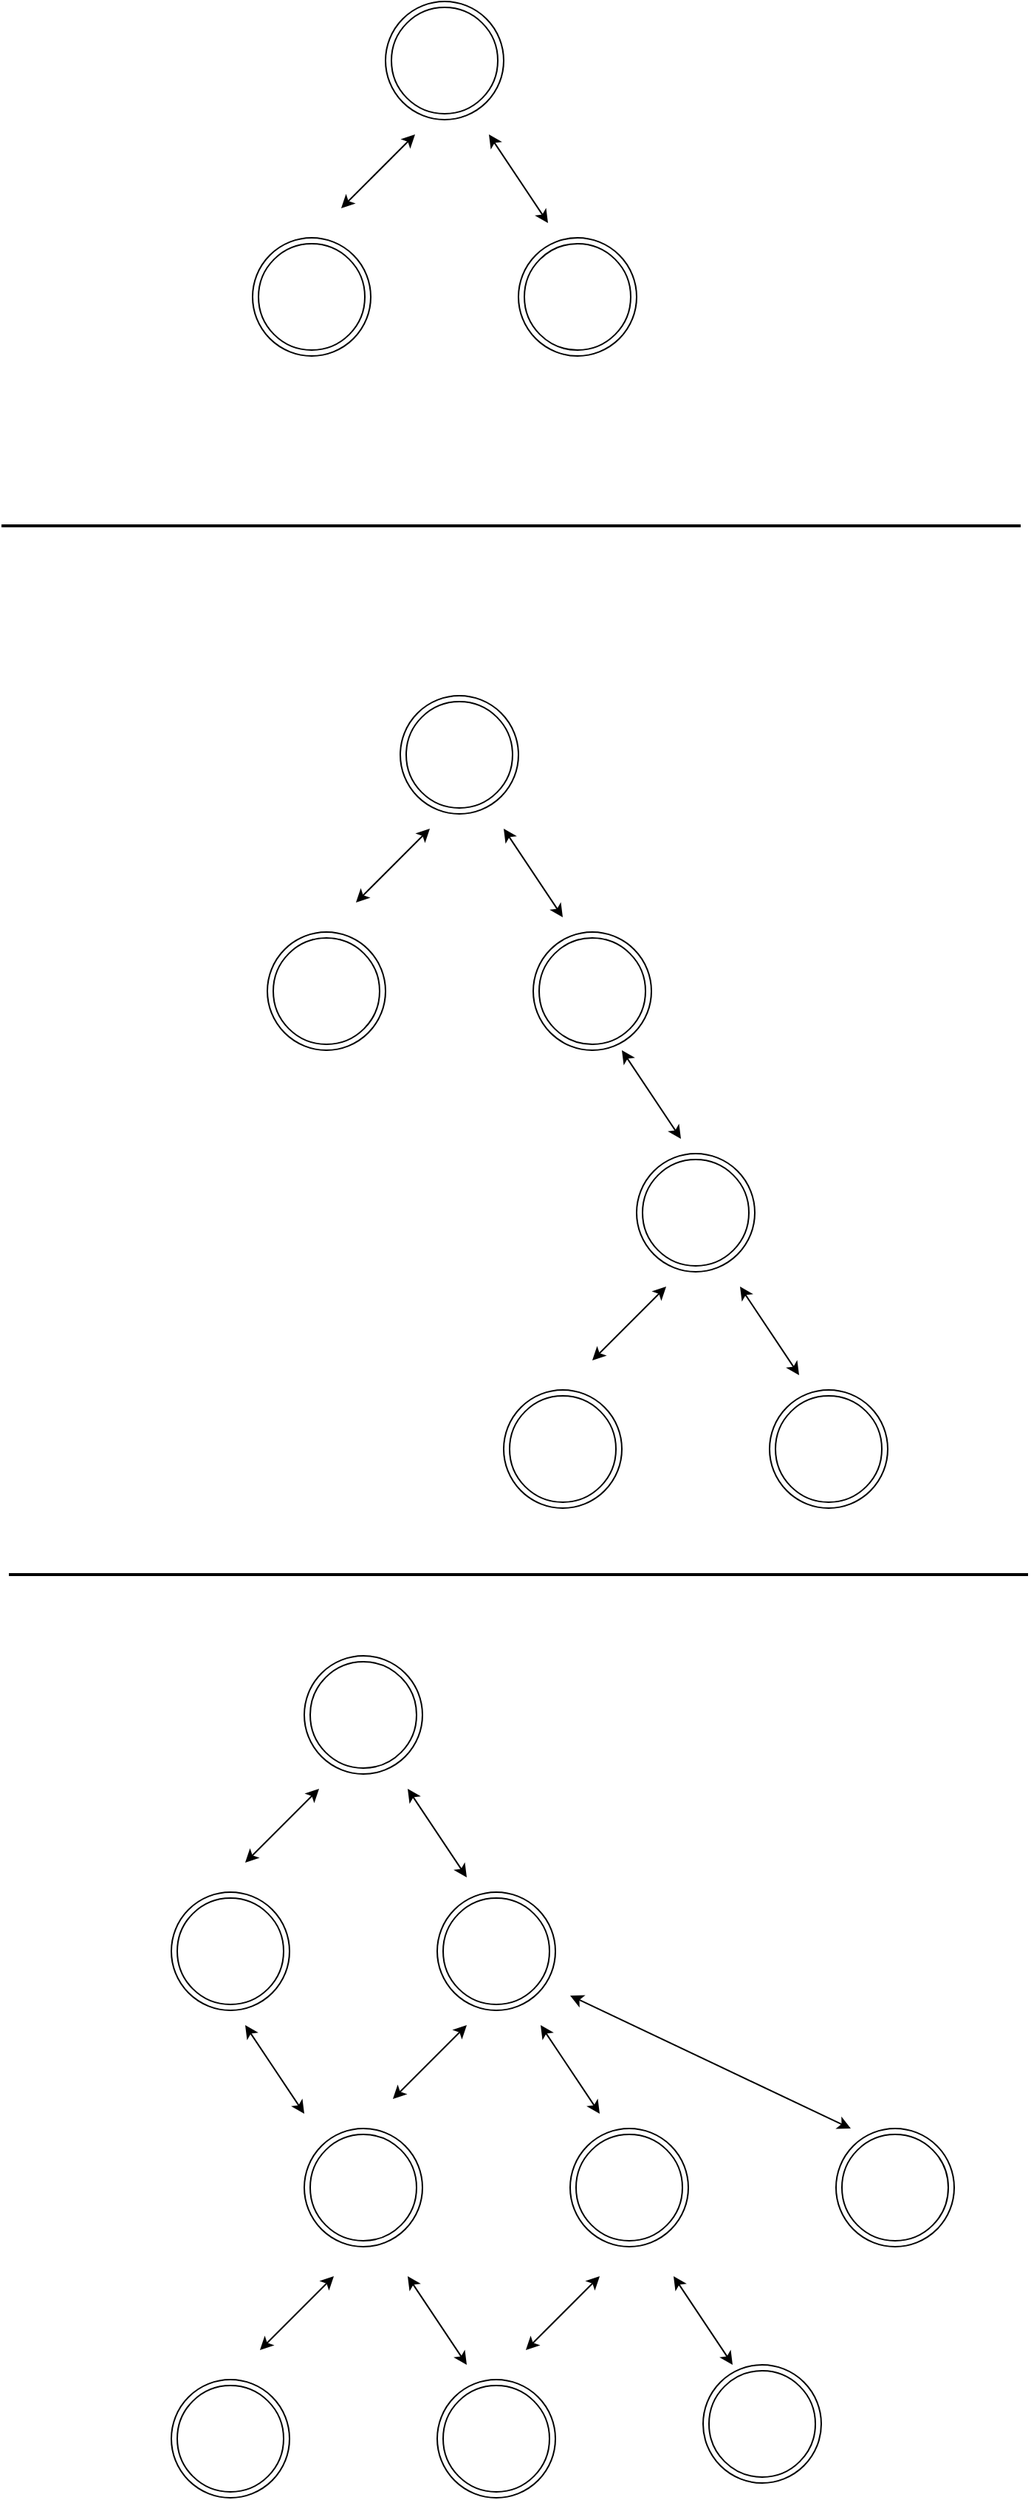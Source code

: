 <mxfile version="13.8.0" type="github"><diagram id="w1ny_MxWfaMJ6_-nbaYE" name="Page-1"><mxGraphModel dx="1422" dy="872" grid="1" gridSize="10" guides="1" tooltips="1" connect="1" arrows="1" fold="1" page="1" pageScale="1" pageWidth="850" pageHeight="1100" math="0" shadow="0"><root><mxCell id="0"/><mxCell id="1" parent="0"/><mxCell id="W796ZTXqH1rDsX-mog_A-2" value="" style="ellipse;shape=doubleEllipse;whiteSpace=wrap;html=1;aspect=fixed;" parent="1" vertex="1"><mxGeometry x="360" y="50" width="80" height="80" as="geometry"/></mxCell><mxCell id="W796ZTXqH1rDsX-mog_A-3" value="" style="ellipse;shape=doubleEllipse;whiteSpace=wrap;html=1;aspect=fixed;" parent="1" vertex="1"><mxGeometry x="270" y="210" width="80" height="80" as="geometry"/></mxCell><mxCell id="W796ZTXqH1rDsX-mog_A-4" value="" style="ellipse;shape=doubleEllipse;whiteSpace=wrap;html=1;aspect=fixed;" parent="1" vertex="1"><mxGeometry x="450" y="210" width="80" height="80" as="geometry"/></mxCell><mxCell id="W796ZTXqH1rDsX-mog_A-5" value="" style="endArrow=classic;startArrow=classic;html=1;" parent="1" edge="1"><mxGeometry width="50" height="50" relative="1" as="geometry"><mxPoint x="330" y="190" as="sourcePoint"/><mxPoint x="380" y="140" as="targetPoint"/></mxGeometry></mxCell><mxCell id="W796ZTXqH1rDsX-mog_A-7" value="" style="endArrow=classic;startArrow=classic;html=1;" parent="1" edge="1"><mxGeometry width="50" height="50" relative="1" as="geometry"><mxPoint x="470" y="200" as="sourcePoint"/><mxPoint x="430" y="140" as="targetPoint"/></mxGeometry></mxCell><mxCell id="W796ZTXqH1rDsX-mog_A-8" value="" style="ellipse;shape=doubleEllipse;whiteSpace=wrap;html=1;aspect=fixed;" parent="1" vertex="1"><mxGeometry x="370" y="520" width="80" height="80" as="geometry"/></mxCell><mxCell id="W796ZTXqH1rDsX-mog_A-9" value="" style="ellipse;shape=doubleEllipse;whiteSpace=wrap;html=1;aspect=fixed;" parent="1" vertex="1"><mxGeometry x="280" y="680" width="80" height="80" as="geometry"/></mxCell><mxCell id="W796ZTXqH1rDsX-mog_A-10" value="" style="ellipse;shape=doubleEllipse;whiteSpace=wrap;html=1;aspect=fixed;" parent="1" vertex="1"><mxGeometry x="460" y="680" width="80" height="80" as="geometry"/></mxCell><mxCell id="W796ZTXqH1rDsX-mog_A-11" value="" style="endArrow=classic;startArrow=classic;html=1;" parent="1" edge="1"><mxGeometry width="50" height="50" relative="1" as="geometry"><mxPoint x="340" y="660" as="sourcePoint"/><mxPoint x="390" y="610" as="targetPoint"/></mxGeometry></mxCell><mxCell id="W796ZTXqH1rDsX-mog_A-12" value="" style="endArrow=classic;startArrow=classic;html=1;" parent="1" edge="1"><mxGeometry width="50" height="50" relative="1" as="geometry"><mxPoint x="480" y="670" as="sourcePoint"/><mxPoint x="440" y="610" as="targetPoint"/></mxGeometry></mxCell><mxCell id="W796ZTXqH1rDsX-mog_A-13" value="" style="ellipse;shape=doubleEllipse;whiteSpace=wrap;html=1;aspect=fixed;" parent="1" vertex="1"><mxGeometry x="530" y="830" width="80" height="80" as="geometry"/></mxCell><mxCell id="W796ZTXqH1rDsX-mog_A-14" value="" style="ellipse;shape=doubleEllipse;whiteSpace=wrap;html=1;aspect=fixed;" parent="1" vertex="1"><mxGeometry x="440" y="990" width="80" height="80" as="geometry"/></mxCell><mxCell id="W796ZTXqH1rDsX-mog_A-15" value="" style="ellipse;shape=doubleEllipse;whiteSpace=wrap;html=1;aspect=fixed;" parent="1" vertex="1"><mxGeometry x="620" y="990" width="80" height="80" as="geometry"/></mxCell><mxCell id="W796ZTXqH1rDsX-mog_A-16" value="" style="endArrow=classic;startArrow=classic;html=1;" parent="1" edge="1"><mxGeometry width="50" height="50" relative="1" as="geometry"><mxPoint x="500" y="970" as="sourcePoint"/><mxPoint x="550" y="920" as="targetPoint"/></mxGeometry></mxCell><mxCell id="W796ZTXqH1rDsX-mog_A-17" value="" style="endArrow=classic;startArrow=classic;html=1;" parent="1" edge="1"><mxGeometry width="50" height="50" relative="1" as="geometry"><mxPoint x="640" y="980" as="sourcePoint"/><mxPoint x="600" y="920" as="targetPoint"/></mxGeometry></mxCell><mxCell id="W796ZTXqH1rDsX-mog_A-30" value="" style="endArrow=classic;startArrow=classic;html=1;" parent="1" edge="1"><mxGeometry width="50" height="50" relative="1" as="geometry"><mxPoint x="560" y="820" as="sourcePoint"/><mxPoint x="520" y="760" as="targetPoint"/></mxGeometry></mxCell><mxCell id="ae2Zw4WDexVPtWZfdsvK-1" value="" style="line;strokeWidth=2;html=1;" parent="1" vertex="1"><mxGeometry x="100" y="400" width="690" height="10" as="geometry"/></mxCell><mxCell id="ae2Zw4WDexVPtWZfdsvK-2" value="" style="ellipse;shape=doubleEllipse;whiteSpace=wrap;html=1;aspect=fixed;" parent="1" vertex="1"><mxGeometry x="395" y="1330" width="80" height="80" as="geometry"/></mxCell><mxCell id="ae2Zw4WDexVPtWZfdsvK-3" value="" style="ellipse;shape=doubleEllipse;whiteSpace=wrap;html=1;aspect=fixed;" parent="1" vertex="1"><mxGeometry x="305" y="1490" width="80" height="80" as="geometry"/></mxCell><mxCell id="ae2Zw4WDexVPtWZfdsvK-4" value="" style="ellipse;shape=doubleEllipse;whiteSpace=wrap;html=1;aspect=fixed;" parent="1" vertex="1"><mxGeometry x="485" y="1490" width="80" height="80" as="geometry"/></mxCell><mxCell id="ae2Zw4WDexVPtWZfdsvK-5" value="" style="endArrow=classic;startArrow=classic;html=1;" parent="1" edge="1"><mxGeometry width="50" height="50" relative="1" as="geometry"><mxPoint x="365" y="1470" as="sourcePoint"/><mxPoint x="415" y="1420" as="targetPoint"/></mxGeometry></mxCell><mxCell id="ae2Zw4WDexVPtWZfdsvK-6" value="" style="endArrow=classic;startArrow=classic;html=1;" parent="1" edge="1"><mxGeometry width="50" height="50" relative="1" as="geometry"><mxPoint x="505" y="1480" as="sourcePoint"/><mxPoint x="465" y="1420" as="targetPoint"/></mxGeometry></mxCell><mxCell id="ae2Zw4WDexVPtWZfdsvK-13" value="" style="line;strokeWidth=2;html=1;" parent="1" vertex="1"><mxGeometry x="105" y="1110" width="690" height="10" as="geometry"/></mxCell><mxCell id="ae2Zw4WDexVPtWZfdsvK-15" value="" style="ellipse;shape=doubleEllipse;whiteSpace=wrap;html=1;aspect=fixed;" parent="1" vertex="1"><mxGeometry x="665" y="1490" width="80" height="80" as="geometry"/></mxCell><mxCell id="ae2Zw4WDexVPtWZfdsvK-16" value="" style="endArrow=classic;startArrow=classic;html=1;" parent="1" edge="1"><mxGeometry width="50" height="50" relative="1" as="geometry"><mxPoint x="675" y="1490" as="sourcePoint"/><mxPoint x="485" y="1400" as="targetPoint"/></mxGeometry></mxCell><mxCell id="ae2Zw4WDexVPtWZfdsvK-18" value="" style="ellipse;shape=doubleEllipse;whiteSpace=wrap;html=1;aspect=fixed;" parent="1" vertex="1"><mxGeometry x="215" y="1660" width="80" height="80" as="geometry"/></mxCell><mxCell id="ae2Zw4WDexVPtWZfdsvK-19" value="" style="ellipse;shape=doubleEllipse;whiteSpace=wrap;html=1;aspect=fixed;" parent="1" vertex="1"><mxGeometry x="395" y="1660" width="80" height="80" as="geometry"/></mxCell><mxCell id="ae2Zw4WDexVPtWZfdsvK-20" value="" style="endArrow=classic;startArrow=classic;html=1;" parent="1" edge="1"><mxGeometry width="50" height="50" relative="1" as="geometry"><mxPoint x="275" y="1640" as="sourcePoint"/><mxPoint x="325" y="1590" as="targetPoint"/></mxGeometry></mxCell><mxCell id="ae2Zw4WDexVPtWZfdsvK-21" value="" style="endArrow=classic;startArrow=classic;html=1;" parent="1" edge="1"><mxGeometry width="50" height="50" relative="1" as="geometry"><mxPoint x="415" y="1650" as="sourcePoint"/><mxPoint x="375" y="1590" as="targetPoint"/></mxGeometry></mxCell><mxCell id="ae2Zw4WDexVPtWZfdsvK-22" value="" style="ellipse;shape=doubleEllipse;whiteSpace=wrap;html=1;aspect=fixed;" parent="1" vertex="1"><mxGeometry x="215" y="1330" width="80" height="80" as="geometry"/></mxCell><mxCell id="ae2Zw4WDexVPtWZfdsvK-23" value="" style="endArrow=classic;startArrow=classic;html=1;" parent="1" edge="1"><mxGeometry width="50" height="50" relative="1" as="geometry"><mxPoint x="305" y="1480" as="sourcePoint"/><mxPoint x="265" y="1420" as="targetPoint"/></mxGeometry></mxCell><mxCell id="ae2Zw4WDexVPtWZfdsvK-24" value="" style="endArrow=classic;startArrow=classic;html=1;" parent="1" edge="1"><mxGeometry width="50" height="50" relative="1" as="geometry"><mxPoint x="455" y="1640" as="sourcePoint"/><mxPoint x="505" y="1590" as="targetPoint"/></mxGeometry></mxCell><mxCell id="ae2Zw4WDexVPtWZfdsvK-25" value="" style="ellipse;shape=doubleEllipse;whiteSpace=wrap;html=1;aspect=fixed;" parent="1" vertex="1"><mxGeometry x="575" y="1650" width="80" height="80" as="geometry"/></mxCell><mxCell id="ae2Zw4WDexVPtWZfdsvK-26" value="" style="endArrow=classic;startArrow=classic;html=1;" parent="1" edge="1"><mxGeometry width="50" height="50" relative="1" as="geometry"><mxPoint x="595" y="1650" as="sourcePoint"/><mxPoint x="555" y="1590" as="targetPoint"/></mxGeometry></mxCell><mxCell id="ae2Zw4WDexVPtWZfdsvK-27" value="" style="ellipse;shape=doubleEllipse;whiteSpace=wrap;html=1;aspect=fixed;" parent="1" vertex="1"><mxGeometry x="305" y="1170" width="80" height="80" as="geometry"/></mxCell><mxCell id="ae2Zw4WDexVPtWZfdsvK-28" value="" style="endArrow=classic;startArrow=classic;html=1;" parent="1" edge="1"><mxGeometry width="50" height="50" relative="1" as="geometry"><mxPoint x="415" y="1320" as="sourcePoint"/><mxPoint x="375" y="1260" as="targetPoint"/></mxGeometry></mxCell><mxCell id="ae2Zw4WDexVPtWZfdsvK-29" value="" style="endArrow=classic;startArrow=classic;html=1;" parent="1" edge="1"><mxGeometry width="50" height="50" relative="1" as="geometry"><mxPoint x="265" y="1310" as="sourcePoint"/><mxPoint x="315" y="1260" as="targetPoint"/></mxGeometry></mxCell></root></mxGraphModel></diagram></mxfile>